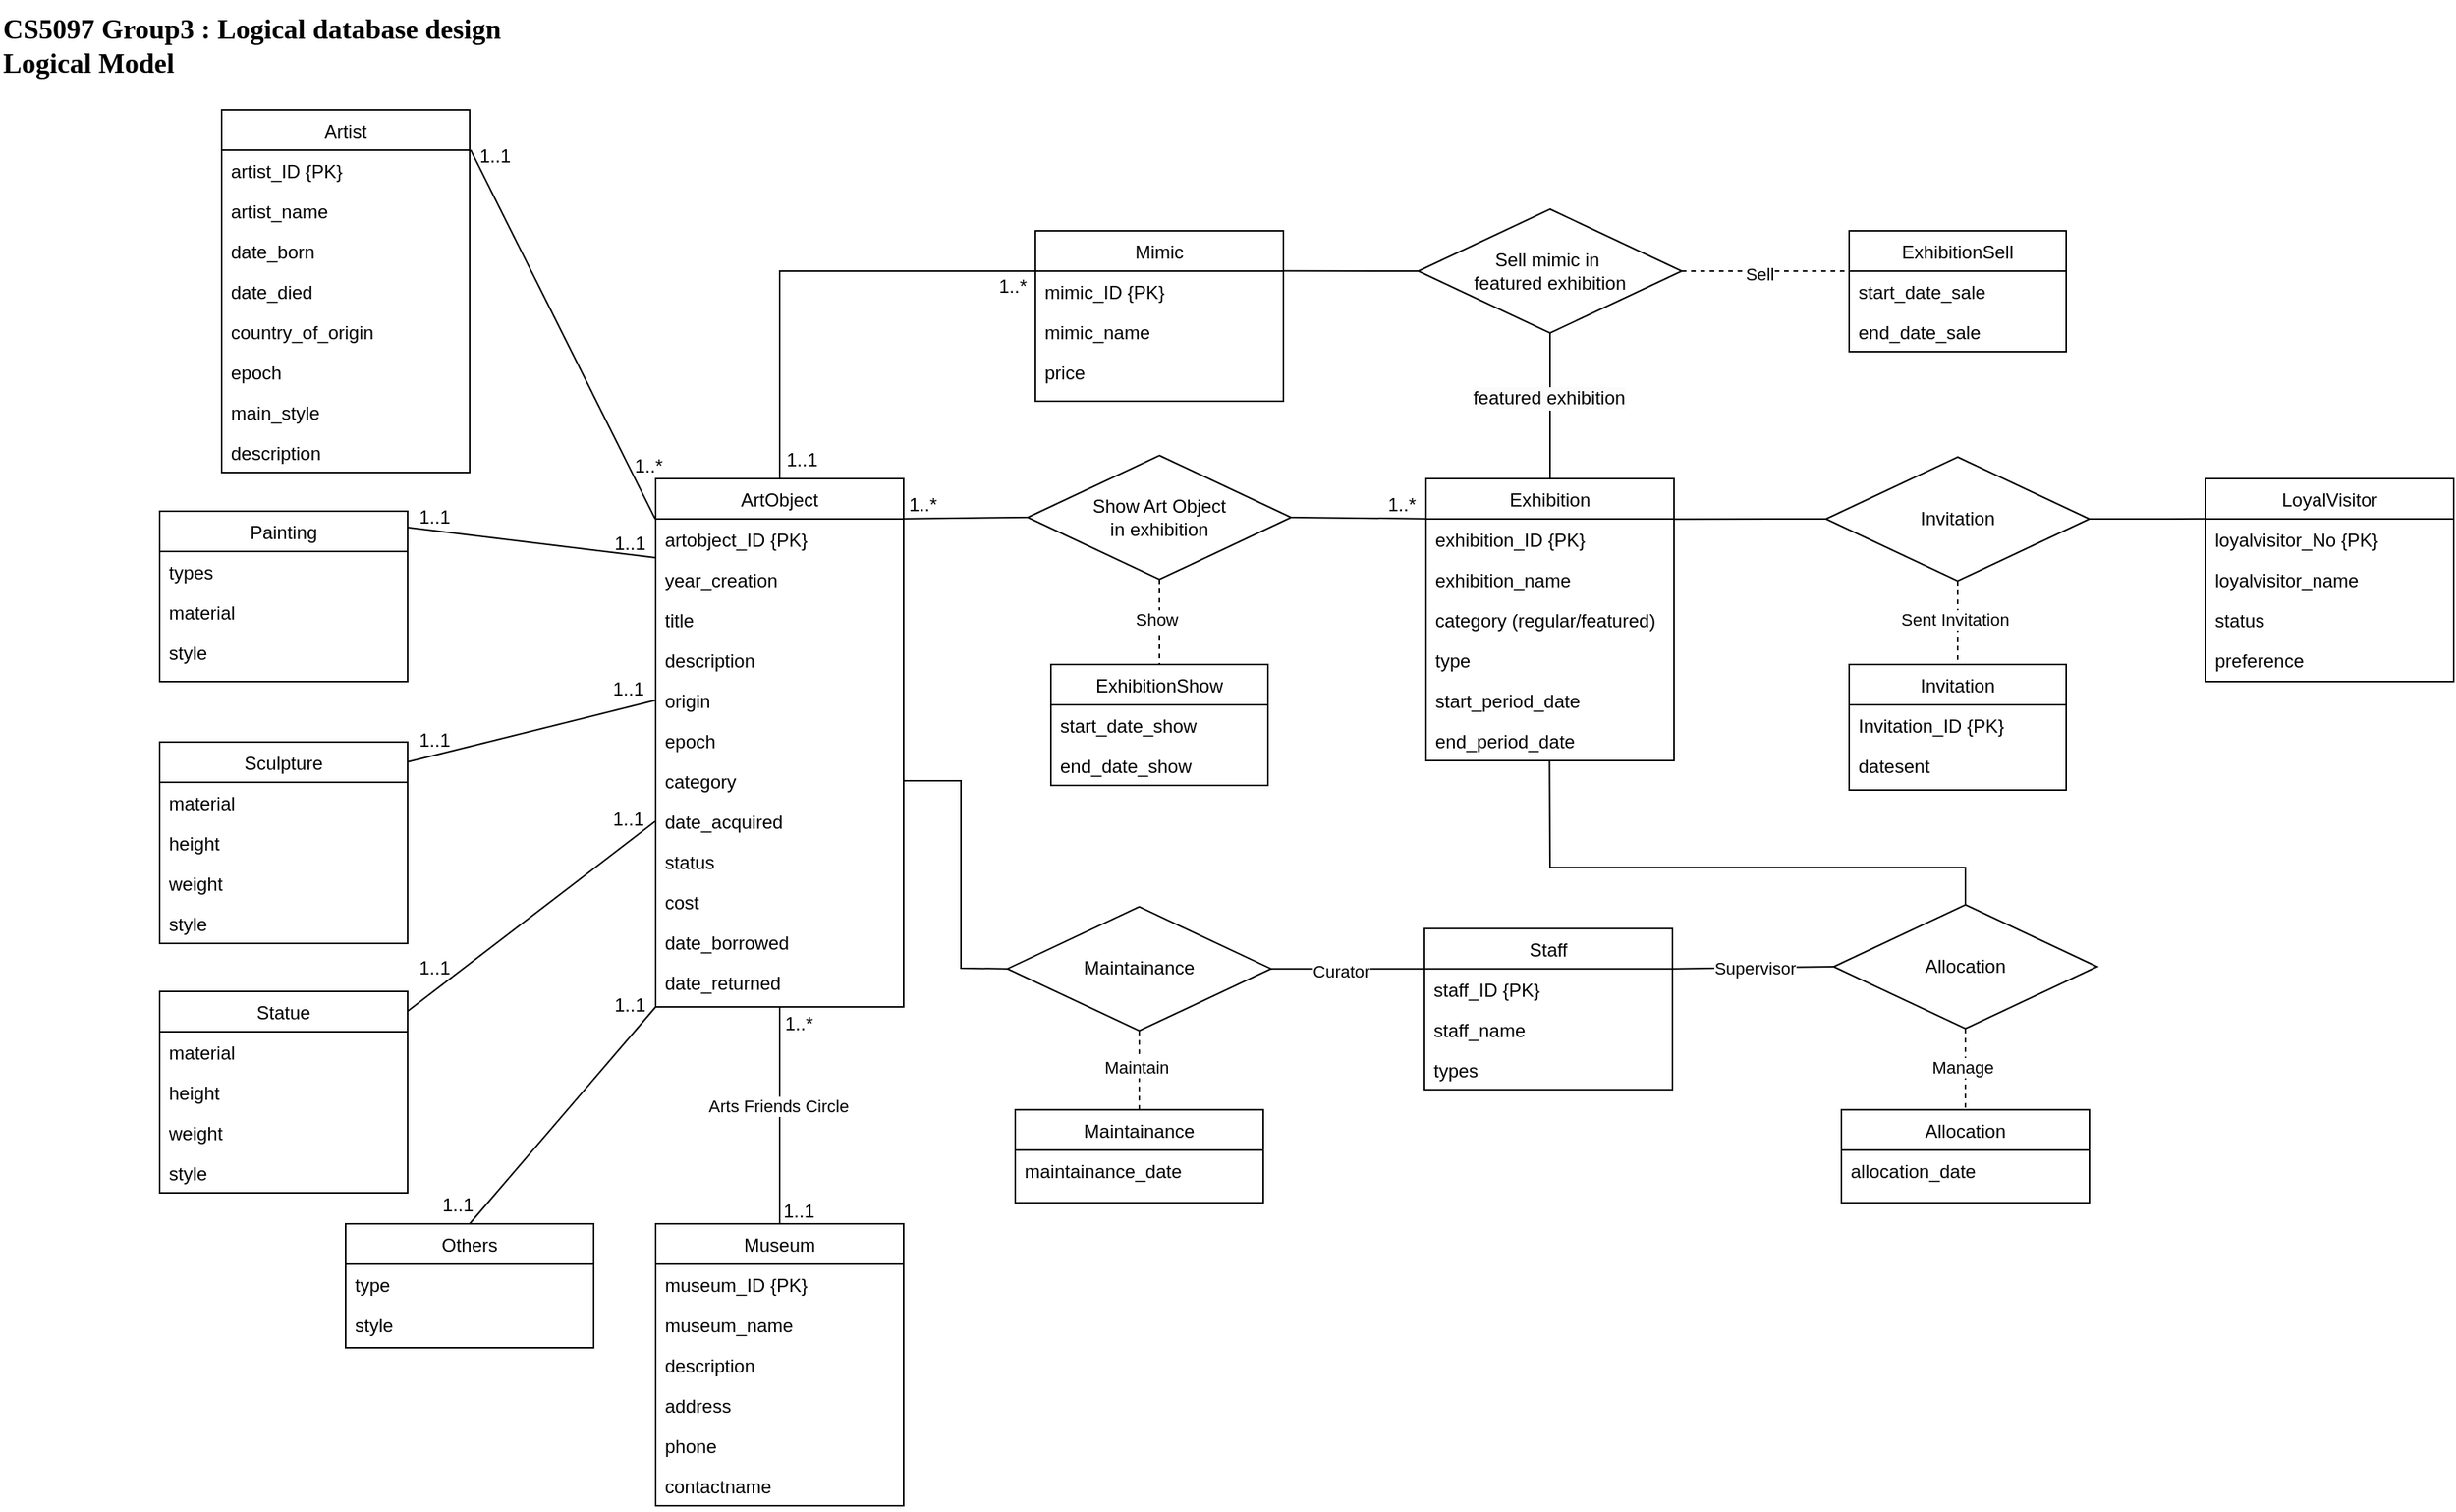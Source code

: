 <mxfile version="25.0.1">
  <diagram name="Page-1" id="IZ9ZeoTpkab2BtDsZXUm">
    <mxGraphModel dx="2150" dy="942" grid="1" gridSize="10" guides="1" tooltips="1" connect="1" arrows="1" fold="1" page="1" pageScale="1" pageWidth="850" pageHeight="1100" math="0" shadow="0">
      <root>
        <mxCell id="0" />
        <mxCell id="1" parent="0" />
        <mxCell id="pGw7Etr71XwitQisdbL5-1" value="Museum" style="swimlane;fontStyle=0;align=center;verticalAlign=top;childLayout=stackLayout;horizontal=1;startSize=26;horizontalStack=0;resizeParent=1;resizeLast=0;collapsible=1;marginBottom=0;rounded=0;shadow=0;strokeWidth=1;" vertex="1" parent="1">
          <mxGeometry x="463" y="830" width="160" height="182" as="geometry">
            <mxRectangle x="130" y="380" width="160" height="26" as="alternateBounds" />
          </mxGeometry>
        </mxCell>
        <mxCell id="pGw7Etr71XwitQisdbL5-2" value="museum_ID {PK}" style="text;align=left;verticalAlign=top;spacingLeft=4;spacingRight=4;overflow=hidden;rotatable=0;points=[[0,0.5],[1,0.5]];portConstraint=eastwest;" vertex="1" parent="pGw7Etr71XwitQisdbL5-1">
          <mxGeometry y="26" width="160" height="26" as="geometry" />
        </mxCell>
        <mxCell id="pGw7Etr71XwitQisdbL5-3" value="museum_name" style="text;align=left;verticalAlign=top;spacingLeft=4;spacingRight=4;overflow=hidden;rotatable=0;points=[[0,0.5],[1,0.5]];portConstraint=eastwest;" vertex="1" parent="pGw7Etr71XwitQisdbL5-1">
          <mxGeometry y="52" width="160" height="26" as="geometry" />
        </mxCell>
        <mxCell id="pGw7Etr71XwitQisdbL5-4" value="description" style="text;align=left;verticalAlign=top;spacingLeft=4;spacingRight=4;overflow=hidden;rotatable=0;points=[[0,0.5],[1,0.5]];portConstraint=eastwest;" vertex="1" parent="pGw7Etr71XwitQisdbL5-1">
          <mxGeometry y="78" width="160" height="26" as="geometry" />
        </mxCell>
        <mxCell id="pGw7Etr71XwitQisdbL5-5" value="address" style="text;align=left;verticalAlign=top;spacingLeft=4;spacingRight=4;overflow=hidden;rotatable=0;points=[[0,0.5],[1,0.5]];portConstraint=eastwest;" vertex="1" parent="pGw7Etr71XwitQisdbL5-1">
          <mxGeometry y="104" width="160" height="26" as="geometry" />
        </mxCell>
        <mxCell id="pGw7Etr71XwitQisdbL5-6" value="phone" style="text;align=left;verticalAlign=top;spacingLeft=4;spacingRight=4;overflow=hidden;rotatable=0;points=[[0,0.5],[1,0.5]];portConstraint=eastwest;" vertex="1" parent="pGw7Etr71XwitQisdbL5-1">
          <mxGeometry y="130" width="160" height="26" as="geometry" />
        </mxCell>
        <mxCell id="pGw7Etr71XwitQisdbL5-7" value="contactname" style="text;align=left;verticalAlign=top;spacingLeft=4;spacingRight=4;overflow=hidden;rotatable=0;points=[[0,0.5],[1,0.5]];portConstraint=eastwest;" vertex="1" parent="pGw7Etr71XwitQisdbL5-1">
          <mxGeometry y="156" width="160" height="26" as="geometry" />
        </mxCell>
        <mxCell id="pGw7Etr71XwitQisdbL5-8" value="ArtObject" style="swimlane;fontStyle=0;align=center;verticalAlign=top;childLayout=stackLayout;horizontal=1;startSize=26;horizontalStack=0;resizeParent=1;resizeLast=0;collapsible=1;marginBottom=0;rounded=0;shadow=0;strokeWidth=1;" vertex="1" parent="1">
          <mxGeometry x="463" y="349" width="160" height="341" as="geometry">
            <mxRectangle x="130" y="380" width="160" height="26" as="alternateBounds" />
          </mxGeometry>
        </mxCell>
        <mxCell id="pGw7Etr71XwitQisdbL5-9" value="artobject_ID {PK}" style="text;align=left;verticalAlign=top;spacingLeft=4;spacingRight=4;overflow=hidden;rotatable=0;points=[[0,0.5],[1,0.5]];portConstraint=eastwest;" vertex="1" parent="pGw7Etr71XwitQisdbL5-8">
          <mxGeometry y="26" width="160" height="26" as="geometry" />
        </mxCell>
        <mxCell id="pGw7Etr71XwitQisdbL5-10" value="year_creation" style="text;align=left;verticalAlign=top;spacingLeft=4;spacingRight=4;overflow=hidden;rotatable=0;points=[[0,0.5],[1,0.5]];portConstraint=eastwest;" vertex="1" parent="pGw7Etr71XwitQisdbL5-8">
          <mxGeometry y="52" width="160" height="26" as="geometry" />
        </mxCell>
        <mxCell id="pGw7Etr71XwitQisdbL5-11" value="title" style="text;align=left;verticalAlign=top;spacingLeft=4;spacingRight=4;overflow=hidden;rotatable=0;points=[[0,0.5],[1,0.5]];portConstraint=eastwest;" vertex="1" parent="pGw7Etr71XwitQisdbL5-8">
          <mxGeometry y="78" width="160" height="26" as="geometry" />
        </mxCell>
        <mxCell id="pGw7Etr71XwitQisdbL5-12" value="description" style="text;align=left;verticalAlign=top;spacingLeft=4;spacingRight=4;overflow=hidden;rotatable=0;points=[[0,0.5],[1,0.5]];portConstraint=eastwest;" vertex="1" parent="pGw7Etr71XwitQisdbL5-8">
          <mxGeometry y="104" width="160" height="26" as="geometry" />
        </mxCell>
        <mxCell id="pGw7Etr71XwitQisdbL5-13" value="origin" style="text;align=left;verticalAlign=top;spacingLeft=4;spacingRight=4;overflow=hidden;rotatable=0;points=[[0,0.5],[1,0.5]];portConstraint=eastwest;" vertex="1" parent="pGw7Etr71XwitQisdbL5-8">
          <mxGeometry y="130" width="160" height="26" as="geometry" />
        </mxCell>
        <mxCell id="pGw7Etr71XwitQisdbL5-14" value="epoch" style="text;align=left;verticalAlign=top;spacingLeft=4;spacingRight=4;overflow=hidden;rotatable=0;points=[[0,0.5],[1,0.5]];portConstraint=eastwest;" vertex="1" parent="pGw7Etr71XwitQisdbL5-8">
          <mxGeometry y="156" width="160" height="26" as="geometry" />
        </mxCell>
        <mxCell id="pGw7Etr71XwitQisdbL5-15" value="category" style="text;align=left;verticalAlign=top;spacingLeft=4;spacingRight=4;overflow=hidden;rotatable=0;points=[[0,0.5],[1,0.5]];portConstraint=eastwest;" vertex="1" parent="pGw7Etr71XwitQisdbL5-8">
          <mxGeometry y="182" width="160" height="26" as="geometry" />
        </mxCell>
        <mxCell id="pGw7Etr71XwitQisdbL5-16" value="date_acquired" style="text;align=left;verticalAlign=top;spacingLeft=4;spacingRight=4;overflow=hidden;rotatable=0;points=[[0,0.5],[1,0.5]];portConstraint=eastwest;" vertex="1" parent="pGw7Etr71XwitQisdbL5-8">
          <mxGeometry y="208" width="160" height="26" as="geometry" />
        </mxCell>
        <mxCell id="pGw7Etr71XwitQisdbL5-17" value="status" style="text;align=left;verticalAlign=top;spacingLeft=4;spacingRight=4;overflow=hidden;rotatable=0;points=[[0,0.5],[1,0.5]];portConstraint=eastwest;" vertex="1" parent="pGw7Etr71XwitQisdbL5-8">
          <mxGeometry y="234" width="160" height="26" as="geometry" />
        </mxCell>
        <mxCell id="pGw7Etr71XwitQisdbL5-18" value="cost" style="text;align=left;verticalAlign=top;spacingLeft=4;spacingRight=4;overflow=hidden;rotatable=0;points=[[0,0.5],[1,0.5]];portConstraint=eastwest;" vertex="1" parent="pGw7Etr71XwitQisdbL5-8">
          <mxGeometry y="260" width="160" height="26" as="geometry" />
        </mxCell>
        <mxCell id="pGw7Etr71XwitQisdbL5-19" value="date_borrowed" style="text;align=left;verticalAlign=top;spacingLeft=4;spacingRight=4;overflow=hidden;rotatable=0;points=[[0,0.5],[1,0.5]];portConstraint=eastwest;" vertex="1" parent="pGw7Etr71XwitQisdbL5-8">
          <mxGeometry y="286" width="160" height="26" as="geometry" />
        </mxCell>
        <mxCell id="pGw7Etr71XwitQisdbL5-20" value="date_returned" style="text;align=left;verticalAlign=top;spacingLeft=4;spacingRight=4;overflow=hidden;rotatable=0;points=[[0,0.5],[1,0.5]];portConstraint=eastwest;" vertex="1" parent="pGw7Etr71XwitQisdbL5-8">
          <mxGeometry y="312" width="160" height="26" as="geometry" />
        </mxCell>
        <mxCell id="pGw7Etr71XwitQisdbL5-21" value="Artist" style="swimlane;fontStyle=0;align=center;verticalAlign=top;childLayout=stackLayout;horizontal=1;startSize=26;horizontalStack=0;resizeParent=1;resizeLast=0;collapsible=1;marginBottom=0;rounded=0;shadow=0;strokeWidth=1;" vertex="1" parent="1">
          <mxGeometry x="183" y="111" width="160" height="234" as="geometry">
            <mxRectangle x="130" y="380" width="160" height="26" as="alternateBounds" />
          </mxGeometry>
        </mxCell>
        <mxCell id="pGw7Etr71XwitQisdbL5-22" value="artist_ID {PK}" style="text;align=left;verticalAlign=top;spacingLeft=4;spacingRight=4;overflow=hidden;rotatable=0;points=[[0,0.5],[1,0.5]];portConstraint=eastwest;" vertex="1" parent="pGw7Etr71XwitQisdbL5-21">
          <mxGeometry y="26" width="160" height="26" as="geometry" />
        </mxCell>
        <mxCell id="pGw7Etr71XwitQisdbL5-23" value="artist_name" style="text;align=left;verticalAlign=top;spacingLeft=4;spacingRight=4;overflow=hidden;rotatable=0;points=[[0,0.5],[1,0.5]];portConstraint=eastwest;" vertex="1" parent="pGw7Etr71XwitQisdbL5-21">
          <mxGeometry y="52" width="160" height="26" as="geometry" />
        </mxCell>
        <mxCell id="pGw7Etr71XwitQisdbL5-24" value="date_born" style="text;align=left;verticalAlign=top;spacingLeft=4;spacingRight=4;overflow=hidden;rotatable=0;points=[[0,0.5],[1,0.5]];portConstraint=eastwest;" vertex="1" parent="pGw7Etr71XwitQisdbL5-21">
          <mxGeometry y="78" width="160" height="26" as="geometry" />
        </mxCell>
        <mxCell id="pGw7Etr71XwitQisdbL5-25" value="date_died" style="text;align=left;verticalAlign=top;spacingLeft=4;spacingRight=4;overflow=hidden;rotatable=0;points=[[0,0.5],[1,0.5]];portConstraint=eastwest;" vertex="1" parent="pGw7Etr71XwitQisdbL5-21">
          <mxGeometry y="104" width="160" height="26" as="geometry" />
        </mxCell>
        <mxCell id="pGw7Etr71XwitQisdbL5-26" value="country_of_origin" style="text;align=left;verticalAlign=top;spacingLeft=4;spacingRight=4;overflow=hidden;rotatable=0;points=[[0,0.5],[1,0.5]];portConstraint=eastwest;" vertex="1" parent="pGw7Etr71XwitQisdbL5-21">
          <mxGeometry y="130" width="160" height="26" as="geometry" />
        </mxCell>
        <mxCell id="pGw7Etr71XwitQisdbL5-27" value="epoch" style="text;align=left;verticalAlign=top;spacingLeft=4;spacingRight=4;overflow=hidden;rotatable=0;points=[[0,0.5],[1,0.5]];portConstraint=eastwest;" vertex="1" parent="pGw7Etr71XwitQisdbL5-21">
          <mxGeometry y="156" width="160" height="26" as="geometry" />
        </mxCell>
        <mxCell id="pGw7Etr71XwitQisdbL5-28" value="main_style" style="text;align=left;verticalAlign=top;spacingLeft=4;spacingRight=4;overflow=hidden;rotatable=0;points=[[0,0.5],[1,0.5]];portConstraint=eastwest;" vertex="1" parent="pGw7Etr71XwitQisdbL5-21">
          <mxGeometry y="182" width="160" height="26" as="geometry" />
        </mxCell>
        <mxCell id="pGw7Etr71XwitQisdbL5-29" value="description" style="text;align=left;verticalAlign=top;spacingLeft=4;spacingRight=4;overflow=hidden;rotatable=0;points=[[0,0.5],[1,0.5]];portConstraint=eastwest;" vertex="1" parent="pGw7Etr71XwitQisdbL5-21">
          <mxGeometry y="208" width="160" height="26" as="geometry" />
        </mxCell>
        <mxCell id="pGw7Etr71XwitQisdbL5-30" value="Painting" style="swimlane;fontStyle=0;align=center;verticalAlign=top;childLayout=stackLayout;horizontal=1;startSize=26;horizontalStack=0;resizeParent=1;resizeLast=0;collapsible=1;marginBottom=0;rounded=0;shadow=0;strokeWidth=1;" vertex="1" parent="1">
          <mxGeometry x="143" y="370" width="160" height="110" as="geometry">
            <mxRectangle x="130" y="380" width="160" height="26" as="alternateBounds" />
          </mxGeometry>
        </mxCell>
        <mxCell id="pGw7Etr71XwitQisdbL5-31" value="types" style="text;align=left;verticalAlign=top;spacingLeft=4;spacingRight=4;overflow=hidden;rotatable=0;points=[[0,0.5],[1,0.5]];portConstraint=eastwest;" vertex="1" parent="pGw7Etr71XwitQisdbL5-30">
          <mxGeometry y="26" width="160" height="26" as="geometry" />
        </mxCell>
        <mxCell id="pGw7Etr71XwitQisdbL5-32" value="material" style="text;align=left;verticalAlign=top;spacingLeft=4;spacingRight=4;overflow=hidden;rotatable=0;points=[[0,0.5],[1,0.5]];portConstraint=eastwest;" vertex="1" parent="pGw7Etr71XwitQisdbL5-30">
          <mxGeometry y="52" width="160" height="26" as="geometry" />
        </mxCell>
        <mxCell id="pGw7Etr71XwitQisdbL5-33" value="style" style="text;align=left;verticalAlign=top;spacingLeft=4;spacingRight=4;overflow=hidden;rotatable=0;points=[[0,0.5],[1,0.5]];portConstraint=eastwest;" vertex="1" parent="pGw7Etr71XwitQisdbL5-30">
          <mxGeometry y="78" width="160" height="26" as="geometry" />
        </mxCell>
        <mxCell id="pGw7Etr71XwitQisdbL5-34" value="Sculpture" style="swimlane;fontStyle=0;align=center;verticalAlign=top;childLayout=stackLayout;horizontal=1;startSize=26;horizontalStack=0;resizeParent=1;resizeLast=0;collapsible=1;marginBottom=0;rounded=0;shadow=0;strokeWidth=1;" vertex="1" parent="1">
          <mxGeometry x="143" y="519" width="160" height="130" as="geometry">
            <mxRectangle x="130" y="380" width="160" height="26" as="alternateBounds" />
          </mxGeometry>
        </mxCell>
        <mxCell id="pGw7Etr71XwitQisdbL5-35" value="material" style="text;align=left;verticalAlign=top;spacingLeft=4;spacingRight=4;overflow=hidden;rotatable=0;points=[[0,0.5],[1,0.5]];portConstraint=eastwest;" vertex="1" parent="pGw7Etr71XwitQisdbL5-34">
          <mxGeometry y="26" width="160" height="26" as="geometry" />
        </mxCell>
        <mxCell id="pGw7Etr71XwitQisdbL5-36" value="height" style="text;align=left;verticalAlign=top;spacingLeft=4;spacingRight=4;overflow=hidden;rotatable=0;points=[[0,0.5],[1,0.5]];portConstraint=eastwest;" vertex="1" parent="pGw7Etr71XwitQisdbL5-34">
          <mxGeometry y="52" width="160" height="26" as="geometry" />
        </mxCell>
        <mxCell id="pGw7Etr71XwitQisdbL5-37" value="weight" style="text;align=left;verticalAlign=top;spacingLeft=4;spacingRight=4;overflow=hidden;rotatable=0;points=[[0,0.5],[1,0.5]];portConstraint=eastwest;" vertex="1" parent="pGw7Etr71XwitQisdbL5-34">
          <mxGeometry y="78" width="160" height="26" as="geometry" />
        </mxCell>
        <mxCell id="pGw7Etr71XwitQisdbL5-38" value="style" style="text;align=left;verticalAlign=top;spacingLeft=4;spacingRight=4;overflow=hidden;rotatable=0;points=[[0,0.5],[1,0.5]];portConstraint=eastwest;" vertex="1" parent="pGw7Etr71XwitQisdbL5-34">
          <mxGeometry y="104" width="160" height="26" as="geometry" />
        </mxCell>
        <mxCell id="pGw7Etr71XwitQisdbL5-39" value="Others" style="swimlane;fontStyle=0;align=center;verticalAlign=top;childLayout=stackLayout;horizontal=1;startSize=26;horizontalStack=0;resizeParent=1;resizeLast=0;collapsible=1;marginBottom=0;rounded=0;shadow=0;strokeWidth=1;" vertex="1" parent="1">
          <mxGeometry x="263" y="830" width="160" height="80" as="geometry">
            <mxRectangle x="130" y="380" width="160" height="26" as="alternateBounds" />
          </mxGeometry>
        </mxCell>
        <mxCell id="pGw7Etr71XwitQisdbL5-40" value="type" style="text;align=left;verticalAlign=top;spacingLeft=4;spacingRight=4;overflow=hidden;rotatable=0;points=[[0,0.5],[1,0.5]];portConstraint=eastwest;" vertex="1" parent="pGw7Etr71XwitQisdbL5-39">
          <mxGeometry y="26" width="160" height="26" as="geometry" />
        </mxCell>
        <mxCell id="pGw7Etr71XwitQisdbL5-41" value="style" style="text;align=left;verticalAlign=top;spacingLeft=4;spacingRight=4;overflow=hidden;rotatable=0;points=[[0,0.5],[1,0.5]];portConstraint=eastwest;" vertex="1" parent="pGw7Etr71XwitQisdbL5-39">
          <mxGeometry y="52" width="160" height="26" as="geometry" />
        </mxCell>
        <mxCell id="pGw7Etr71XwitQisdbL5-42" value="Statue" style="swimlane;fontStyle=0;align=center;verticalAlign=top;childLayout=stackLayout;horizontal=1;startSize=26;horizontalStack=0;resizeParent=1;resizeLast=0;collapsible=1;marginBottom=0;rounded=0;shadow=0;strokeWidth=1;" vertex="1" parent="1">
          <mxGeometry x="143" y="680" width="160" height="130" as="geometry">
            <mxRectangle x="130" y="380" width="160" height="26" as="alternateBounds" />
          </mxGeometry>
        </mxCell>
        <mxCell id="pGw7Etr71XwitQisdbL5-43" value="material" style="text;align=left;verticalAlign=top;spacingLeft=4;spacingRight=4;overflow=hidden;rotatable=0;points=[[0,0.5],[1,0.5]];portConstraint=eastwest;" vertex="1" parent="pGw7Etr71XwitQisdbL5-42">
          <mxGeometry y="26" width="160" height="26" as="geometry" />
        </mxCell>
        <mxCell id="pGw7Etr71XwitQisdbL5-44" value="height" style="text;align=left;verticalAlign=top;spacingLeft=4;spacingRight=4;overflow=hidden;rotatable=0;points=[[0,0.5],[1,0.5]];portConstraint=eastwest;" vertex="1" parent="pGw7Etr71XwitQisdbL5-42">
          <mxGeometry y="52" width="160" height="26" as="geometry" />
        </mxCell>
        <mxCell id="pGw7Etr71XwitQisdbL5-45" value="weight" style="text;align=left;verticalAlign=top;spacingLeft=4;spacingRight=4;overflow=hidden;rotatable=0;points=[[0,0.5],[1,0.5]];portConstraint=eastwest;" vertex="1" parent="pGw7Etr71XwitQisdbL5-42">
          <mxGeometry y="78" width="160" height="26" as="geometry" />
        </mxCell>
        <mxCell id="pGw7Etr71XwitQisdbL5-46" value="style" style="text;align=left;verticalAlign=top;spacingLeft=4;spacingRight=4;overflow=hidden;rotatable=0;points=[[0,0.5],[1,0.5]];portConstraint=eastwest;" vertex="1" parent="pGw7Etr71XwitQisdbL5-42">
          <mxGeometry y="104" width="160" height="26" as="geometry" />
        </mxCell>
        <mxCell id="pGw7Etr71XwitQisdbL5-47" value="Exhibition" style="swimlane;fontStyle=0;align=center;verticalAlign=top;childLayout=stackLayout;horizontal=1;startSize=26;horizontalStack=0;resizeParent=1;resizeLast=0;collapsible=1;marginBottom=0;rounded=0;shadow=0;strokeWidth=1;" vertex="1" parent="1">
          <mxGeometry x="960" y="349" width="160" height="182" as="geometry">
            <mxRectangle x="130" y="380" width="160" height="26" as="alternateBounds" />
          </mxGeometry>
        </mxCell>
        <mxCell id="pGw7Etr71XwitQisdbL5-48" value="exhibition_ID {PK}" style="text;align=left;verticalAlign=top;spacingLeft=4;spacingRight=4;overflow=hidden;rotatable=0;points=[[0,0.5],[1,0.5]];portConstraint=eastwest;" vertex="1" parent="pGw7Etr71XwitQisdbL5-47">
          <mxGeometry y="26" width="160" height="26" as="geometry" />
        </mxCell>
        <mxCell id="pGw7Etr71XwitQisdbL5-49" value="exhibition_name" style="text;align=left;verticalAlign=top;spacingLeft=4;spacingRight=4;overflow=hidden;rotatable=0;points=[[0,0.5],[1,0.5]];portConstraint=eastwest;" vertex="1" parent="pGw7Etr71XwitQisdbL5-47">
          <mxGeometry y="52" width="160" height="26" as="geometry" />
        </mxCell>
        <mxCell id="pGw7Etr71XwitQisdbL5-50" value="category (regular/featured)" style="text;align=left;verticalAlign=top;spacingLeft=4;spacingRight=4;overflow=hidden;rotatable=0;points=[[0,0.5],[1,0.5]];portConstraint=eastwest;" vertex="1" parent="pGw7Etr71XwitQisdbL5-47">
          <mxGeometry y="78" width="160" height="26" as="geometry" />
        </mxCell>
        <mxCell id="pGw7Etr71XwitQisdbL5-51" value="type" style="text;align=left;verticalAlign=top;spacingLeft=4;spacingRight=4;overflow=hidden;rotatable=0;points=[[0,0.5],[1,0.5]];portConstraint=eastwest;" vertex="1" parent="pGw7Etr71XwitQisdbL5-47">
          <mxGeometry y="104" width="160" height="26" as="geometry" />
        </mxCell>
        <mxCell id="pGw7Etr71XwitQisdbL5-52" value="start_period_date" style="text;align=left;verticalAlign=top;spacingLeft=4;spacingRight=4;overflow=hidden;rotatable=0;points=[[0,0.5],[1,0.5]];portConstraint=eastwest;" vertex="1" parent="pGw7Etr71XwitQisdbL5-47">
          <mxGeometry y="130" width="160" height="26" as="geometry" />
        </mxCell>
        <mxCell id="pGw7Etr71XwitQisdbL5-53" value="end_period_date" style="text;align=left;verticalAlign=top;spacingLeft=4;spacingRight=4;overflow=hidden;rotatable=0;points=[[0,0.5],[1,0.5]];portConstraint=eastwest;" vertex="1" parent="pGw7Etr71XwitQisdbL5-47">
          <mxGeometry y="156" width="160" height="26" as="geometry" />
        </mxCell>
        <mxCell id="pGw7Etr71XwitQisdbL5-54" value="Mimic" style="swimlane;fontStyle=0;align=center;verticalAlign=top;childLayout=stackLayout;horizontal=1;startSize=26;horizontalStack=0;resizeParent=1;resizeLast=0;collapsible=1;marginBottom=0;rounded=0;shadow=0;strokeWidth=1;" vertex="1" parent="1">
          <mxGeometry x="708" y="189" width="160" height="110" as="geometry">
            <mxRectangle x="130" y="380" width="160" height="26" as="alternateBounds" />
          </mxGeometry>
        </mxCell>
        <mxCell id="pGw7Etr71XwitQisdbL5-55" value="mimic_ID {PK}" style="text;align=left;verticalAlign=top;spacingLeft=4;spacingRight=4;overflow=hidden;rotatable=0;points=[[0,0.5],[1,0.5]];portConstraint=eastwest;" vertex="1" parent="pGw7Etr71XwitQisdbL5-54">
          <mxGeometry y="26" width="160" height="26" as="geometry" />
        </mxCell>
        <mxCell id="pGw7Etr71XwitQisdbL5-56" value="mimic_name" style="text;align=left;verticalAlign=top;spacingLeft=4;spacingRight=4;overflow=hidden;rotatable=0;points=[[0,0.5],[1,0.5]];portConstraint=eastwest;" vertex="1" parent="pGw7Etr71XwitQisdbL5-54">
          <mxGeometry y="52" width="160" height="26" as="geometry" />
        </mxCell>
        <mxCell id="pGw7Etr71XwitQisdbL5-57" value="price" style="text;align=left;verticalAlign=top;spacingLeft=4;spacingRight=4;overflow=hidden;rotatable=0;points=[[0,0.5],[1,0.5]];portConstraint=eastwest;" vertex="1" parent="pGw7Etr71XwitQisdbL5-54">
          <mxGeometry y="78" width="160" height="26" as="geometry" />
        </mxCell>
        <mxCell id="pGw7Etr71XwitQisdbL5-58" value="LoyalVisitor" style="swimlane;fontStyle=0;align=center;verticalAlign=top;childLayout=stackLayout;horizontal=1;startSize=26;horizontalStack=0;resizeParent=1;resizeLast=0;collapsible=1;marginBottom=0;rounded=0;shadow=0;strokeWidth=1;" vertex="1" parent="1">
          <mxGeometry x="1463" y="349" width="160" height="131" as="geometry">
            <mxRectangle x="130" y="380" width="160" height="26" as="alternateBounds" />
          </mxGeometry>
        </mxCell>
        <mxCell id="pGw7Etr71XwitQisdbL5-59" value="loyalvisitor_No {PK}" style="text;align=left;verticalAlign=top;spacingLeft=4;spacingRight=4;overflow=hidden;rotatable=0;points=[[0,0.5],[1,0.5]];portConstraint=eastwest;" vertex="1" parent="pGw7Etr71XwitQisdbL5-58">
          <mxGeometry y="26" width="160" height="26" as="geometry" />
        </mxCell>
        <mxCell id="pGw7Etr71XwitQisdbL5-60" value="loyalvisitor_name" style="text;align=left;verticalAlign=top;spacingLeft=4;spacingRight=4;overflow=hidden;rotatable=0;points=[[0,0.5],[1,0.5]];portConstraint=eastwest;" vertex="1" parent="pGw7Etr71XwitQisdbL5-58">
          <mxGeometry y="52" width="160" height="26" as="geometry" />
        </mxCell>
        <mxCell id="pGw7Etr71XwitQisdbL5-61" value="status" style="text;align=left;verticalAlign=top;spacingLeft=4;spacingRight=4;overflow=hidden;rotatable=0;points=[[0,0.5],[1,0.5]];portConstraint=eastwest;" vertex="1" parent="pGw7Etr71XwitQisdbL5-58">
          <mxGeometry y="78" width="160" height="26" as="geometry" />
        </mxCell>
        <mxCell id="pGw7Etr71XwitQisdbL5-62" value="preference" style="text;align=left;verticalAlign=top;spacingLeft=4;spacingRight=4;overflow=hidden;rotatable=0;points=[[0,0.5],[1,0.5]];portConstraint=eastwest;" vertex="1" parent="pGw7Etr71XwitQisdbL5-58">
          <mxGeometry y="104" width="160" height="26" as="geometry" />
        </mxCell>
        <mxCell id="pGw7Etr71XwitQisdbL5-63" value="Staff" style="swimlane;fontStyle=0;align=center;verticalAlign=top;childLayout=stackLayout;horizontal=1;startSize=26;horizontalStack=0;resizeParent=1;resizeLast=0;collapsible=1;marginBottom=0;rounded=0;shadow=0;strokeWidth=1;" vertex="1" parent="1">
          <mxGeometry x="959" y="639.36" width="160" height="104" as="geometry">
            <mxRectangle x="130" y="380" width="160" height="26" as="alternateBounds" />
          </mxGeometry>
        </mxCell>
        <mxCell id="pGw7Etr71XwitQisdbL5-64" value="staff_ID {PK}" style="text;align=left;verticalAlign=top;spacingLeft=4;spacingRight=4;overflow=hidden;rotatable=0;points=[[0,0.5],[1,0.5]];portConstraint=eastwest;" vertex="1" parent="pGw7Etr71XwitQisdbL5-63">
          <mxGeometry y="26" width="160" height="26" as="geometry" />
        </mxCell>
        <mxCell id="pGw7Etr71XwitQisdbL5-65" value="staff_name" style="text;align=left;verticalAlign=top;spacingLeft=4;spacingRight=4;overflow=hidden;rotatable=0;points=[[0,0.5],[1,0.5]];portConstraint=eastwest;" vertex="1" parent="pGw7Etr71XwitQisdbL5-63">
          <mxGeometry y="52" width="160" height="26" as="geometry" />
        </mxCell>
        <mxCell id="pGw7Etr71XwitQisdbL5-66" value="types" style="text;align=left;verticalAlign=top;spacingLeft=4;spacingRight=4;overflow=hidden;rotatable=0;points=[[0,0.5],[1,0.5]];portConstraint=eastwest;" vertex="1" parent="pGw7Etr71XwitQisdbL5-63">
          <mxGeometry y="78" width="160" height="26" as="geometry" />
        </mxCell>
        <mxCell id="pGw7Etr71XwitQisdbL5-67" value="Maintainance" style="swimlane;fontStyle=0;align=center;verticalAlign=top;childLayout=stackLayout;horizontal=1;startSize=26;horizontalStack=0;resizeParent=1;resizeLast=0;collapsible=1;marginBottom=0;rounded=0;shadow=0;strokeWidth=1;" vertex="1" parent="1">
          <mxGeometry x="695" y="756.36" width="160" height="60" as="geometry">
            <mxRectangle x="130" y="380" width="160" height="26" as="alternateBounds" />
          </mxGeometry>
        </mxCell>
        <mxCell id="pGw7Etr71XwitQisdbL5-68" value="maintainance_date" style="text;align=left;verticalAlign=top;spacingLeft=4;spacingRight=4;overflow=hidden;rotatable=0;points=[[0,0.5],[1,0.5]];portConstraint=eastwest;" vertex="1" parent="pGw7Etr71XwitQisdbL5-67">
          <mxGeometry y="26" width="160" height="26" as="geometry" />
        </mxCell>
        <mxCell id="pGw7Etr71XwitQisdbL5-69" value="Allocation" style="swimlane;fontStyle=0;align=center;verticalAlign=top;childLayout=stackLayout;horizontal=1;startSize=26;horizontalStack=0;resizeParent=1;resizeLast=0;collapsible=1;marginBottom=0;rounded=0;shadow=0;strokeWidth=1;" vertex="1" parent="1">
          <mxGeometry x="1228" y="756.36" width="160" height="60" as="geometry">
            <mxRectangle x="130" y="380" width="160" height="26" as="alternateBounds" />
          </mxGeometry>
        </mxCell>
        <mxCell id="pGw7Etr71XwitQisdbL5-70" value="allocation_date" style="text;align=left;verticalAlign=top;spacingLeft=4;spacingRight=4;overflow=hidden;rotatable=0;points=[[0,0.5],[1,0.5]];portConstraint=eastwest;" vertex="1" parent="pGw7Etr71XwitQisdbL5-69">
          <mxGeometry y="26" width="160" height="34" as="geometry" />
        </mxCell>
        <mxCell id="pGw7Etr71XwitQisdbL5-71" value="ExhibitionSell" style="swimlane;fontStyle=0;align=center;verticalAlign=top;childLayout=stackLayout;horizontal=1;startSize=26;horizontalStack=0;resizeParent=1;resizeLast=0;collapsible=1;marginBottom=0;rounded=0;shadow=0;strokeWidth=1;" vertex="1" parent="1">
          <mxGeometry x="1233" y="189" width="140" height="78" as="geometry">
            <mxRectangle x="130" y="380" width="160" height="26" as="alternateBounds" />
          </mxGeometry>
        </mxCell>
        <mxCell id="pGw7Etr71XwitQisdbL5-72" value="start_date_sale" style="text;align=left;verticalAlign=top;spacingLeft=4;spacingRight=4;overflow=hidden;rotatable=0;points=[[0,0.5],[1,0.5]];portConstraint=eastwest;" vertex="1" parent="pGw7Etr71XwitQisdbL5-71">
          <mxGeometry y="26" width="140" height="26" as="geometry" />
        </mxCell>
        <mxCell id="pGw7Etr71XwitQisdbL5-73" value="end_date_sale" style="text;align=left;verticalAlign=top;spacingLeft=4;spacingRight=4;overflow=hidden;rotatable=0;points=[[0,0.5],[1,0.5]];portConstraint=eastwest;" vertex="1" parent="pGw7Etr71XwitQisdbL5-71">
          <mxGeometry y="52" width="140" height="26" as="geometry" />
        </mxCell>
        <mxCell id="pGw7Etr71XwitQisdbL5-74" value="&lt;font face=&quot;Tahoma&quot; style=&quot;font-size: 18px;&quot;&gt;&lt;font style=&quot;&quot;&gt;CS5097 Group3 : Logical database design&lt;/font&gt;&lt;/font&gt;&lt;div&gt;&lt;font face=&quot;Tahoma&quot; style=&quot;font-size: 18px;&quot;&gt;&lt;span style=&quot;background-color: initial;&quot;&gt;Logical Model&lt;/span&gt;&lt;/font&gt;&lt;/div&gt;" style="text;html=1;align=left;verticalAlign=middle;whiteSpace=wrap;rounded=0;fontStyle=1" vertex="1" parent="1">
          <mxGeometry x="40" y="40" width="478" height="60" as="geometry" />
        </mxCell>
        <mxCell id="pGw7Etr71XwitQisdbL5-75" value="" style="endArrow=none;html=1;rounded=0;exitX=1.004;exitY=-0.007;exitDx=0;exitDy=0;exitPerimeter=0;entryX=-0.002;entryY=-0.003;entryDx=0;entryDy=0;entryPerimeter=0;" edge="1" parent="1" source="pGw7Etr71XwitQisdbL5-22" target="pGw7Etr71XwitQisdbL5-9">
          <mxGeometry width="50" height="50" relative="1" as="geometry">
            <mxPoint x="823" y="429" as="sourcePoint" />
            <mxPoint x="451" y="367" as="targetPoint" />
          </mxGeometry>
        </mxCell>
        <mxCell id="pGw7Etr71XwitQisdbL5-76" value="1..1" style="text;html=1;align=center;verticalAlign=middle;whiteSpace=wrap;rounded=0;" vertex="1" parent="1">
          <mxGeometry x="337" y="126" width="45" height="30" as="geometry" />
        </mxCell>
        <mxCell id="pGw7Etr71XwitQisdbL5-77" value="1..*" style="text;html=1;align=center;verticalAlign=middle;whiteSpace=wrap;rounded=0;" vertex="1" parent="1">
          <mxGeometry x="436" y="326" width="45" height="30" as="geometry" />
        </mxCell>
        <mxCell id="pGw7Etr71XwitQisdbL5-78" value="" style="endArrow=none;html=1;rounded=0;exitX=0;exitY=0.962;exitDx=0;exitDy=0;entryX=1.002;entryY=0.095;entryDx=0;entryDy=0;entryPerimeter=0;exitPerimeter=0;" edge="1" parent="1" source="pGw7Etr71XwitQisdbL5-9" target="pGw7Etr71XwitQisdbL5-30">
          <mxGeometry width="50" height="50" relative="1" as="geometry">
            <mxPoint x="453" y="307" as="sourcePoint" />
            <mxPoint x="313" y="400" as="targetPoint" />
          </mxGeometry>
        </mxCell>
        <mxCell id="pGw7Etr71XwitQisdbL5-79" value="" style="endArrow=none;html=1;rounded=0;entryX=0.5;entryY=0;entryDx=0;entryDy=0;exitX=0.5;exitY=1;exitDx=0;exitDy=0;" edge="1" parent="1" source="pGw7Etr71XwitQisdbL5-8" target="pGw7Etr71XwitQisdbL5-1">
          <mxGeometry width="50" height="50" relative="1" as="geometry">
            <mxPoint x="571" y="700" as="sourcePoint" />
            <mxPoint x="533" y="850" as="targetPoint" />
          </mxGeometry>
        </mxCell>
        <mxCell id="pGw7Etr71XwitQisdbL5-80" value="Arts Friends Circle" style="edgeLabel;html=1;align=center;verticalAlign=middle;resizable=0;points=[];" vertex="1" connectable="0" parent="pGw7Etr71XwitQisdbL5-79">
          <mxGeometry x="-0.092" y="-1" relative="1" as="geometry">
            <mxPoint as="offset" />
          </mxGeometry>
        </mxCell>
        <mxCell id="pGw7Etr71XwitQisdbL5-81" value="1..*" style="text;html=1;align=center;verticalAlign=middle;whiteSpace=wrap;rounded=0;" vertex="1" parent="1">
          <mxGeometry x="533" y="686" width="45" height="30" as="geometry" />
        </mxCell>
        <mxCell id="pGw7Etr71XwitQisdbL5-82" value="" style="endArrow=none;html=1;rounded=0;entryX=0.999;entryY=0.099;entryDx=0;entryDy=0;entryPerimeter=0;exitX=0;exitY=0.5;exitDx=0;exitDy=0;" edge="1" parent="1" source="pGw7Etr71XwitQisdbL5-13" target="pGw7Etr71XwitQisdbL5-34">
          <mxGeometry width="50" height="50" relative="1" as="geometry">
            <mxPoint x="463" y="530" as="sourcePoint" />
            <mxPoint x="313" y="399" as="targetPoint" />
          </mxGeometry>
        </mxCell>
        <mxCell id="pGw7Etr71XwitQisdbL5-83" value="" style="endArrow=none;html=1;rounded=0;entryX=0.999;entryY=0.099;entryDx=0;entryDy=0;exitX=0;exitY=0.5;exitDx=0;exitDy=0;entryPerimeter=0;" edge="1" parent="1" source="pGw7Etr71XwitQisdbL5-16" target="pGw7Etr71XwitQisdbL5-42">
          <mxGeometry width="50" height="50" relative="1" as="geometry">
            <mxPoint x="463" y="640" as="sourcePoint" />
            <mxPoint x="313" y="559" as="targetPoint" />
          </mxGeometry>
        </mxCell>
        <mxCell id="pGw7Etr71XwitQisdbL5-84" value="" style="endArrow=none;html=1;rounded=0;entryX=0.5;entryY=0;entryDx=0;entryDy=0;exitX=0;exitY=1;exitDx=0;exitDy=0;" edge="1" parent="1" source="pGw7Etr71XwitQisdbL5-8" target="pGw7Etr71XwitQisdbL5-39">
          <mxGeometry width="50" height="50" relative="1" as="geometry">
            <mxPoint x="473" y="359" as="sourcePoint" />
            <mxPoint x="313" y="719" as="targetPoint" />
          </mxGeometry>
        </mxCell>
        <mxCell id="pGw7Etr71XwitQisdbL5-85" value="1..1" style="text;html=1;align=center;verticalAlign=middle;whiteSpace=wrap;rounded=0;" vertex="1" parent="1">
          <mxGeometry x="298" y="503" width="45" height="30" as="geometry" />
        </mxCell>
        <mxCell id="pGw7Etr71XwitQisdbL5-86" value="1..1" style="text;html=1;align=center;verticalAlign=middle;whiteSpace=wrap;rounded=0;" vertex="1" parent="1">
          <mxGeometry x="298" y="650" width="45" height="30" as="geometry" />
        </mxCell>
        <mxCell id="pGw7Etr71XwitQisdbL5-87" value="1..1" style="text;html=1;align=center;verticalAlign=middle;whiteSpace=wrap;rounded=0;" vertex="1" parent="1">
          <mxGeometry x="533" y="807" width="45" height="30" as="geometry" />
        </mxCell>
        <mxCell id="pGw7Etr71XwitQisdbL5-88" value="1..1" style="text;html=1;align=center;verticalAlign=middle;whiteSpace=wrap;rounded=0;" vertex="1" parent="1">
          <mxGeometry x="312.5" y="803" width="45" height="30" as="geometry" />
        </mxCell>
        <mxCell id="pGw7Etr71XwitQisdbL5-89" value="1..1" style="text;html=1;align=center;verticalAlign=middle;whiteSpace=wrap;rounded=0;" vertex="1" parent="1">
          <mxGeometry x="298" y="359" width="45" height="30" as="geometry" />
        </mxCell>
        <mxCell id="pGw7Etr71XwitQisdbL5-90" value="1..1" style="text;html=1;align=center;verticalAlign=middle;whiteSpace=wrap;rounded=0;" vertex="1" parent="1">
          <mxGeometry x="423" y="554" width="45" height="30" as="geometry" />
        </mxCell>
        <mxCell id="pGw7Etr71XwitQisdbL5-91" value="1..1" style="text;html=1;align=center;verticalAlign=middle;whiteSpace=wrap;rounded=0;" vertex="1" parent="1">
          <mxGeometry x="423" y="470" width="45" height="30" as="geometry" />
        </mxCell>
        <mxCell id="pGw7Etr71XwitQisdbL5-92" value="1..1" style="text;html=1;align=center;verticalAlign=middle;whiteSpace=wrap;rounded=0;" vertex="1" parent="1">
          <mxGeometry x="424" y="674" width="45" height="30" as="geometry" />
        </mxCell>
        <mxCell id="pGw7Etr71XwitQisdbL5-93" value="&lt;span style=&quot;text-wrap-mode: nowrap;&quot;&gt;Sell mimic in&amp;nbsp;&lt;br&gt;&lt;/span&gt;featured&amp;nbsp;&lt;span style=&quot;text-wrap-mode: nowrap;&quot;&gt;exhibition&lt;/span&gt;" style="rhombus;whiteSpace=wrap;html=1;" vertex="1" parent="1">
          <mxGeometry x="955" y="175" width="170" height="80" as="geometry" />
        </mxCell>
        <mxCell id="pGw7Etr71XwitQisdbL5-94" value="" style="endArrow=none;html=1;rounded=0;entryX=0.5;entryY=0;entryDx=0;entryDy=0;exitX=0;exitY=0.001;exitDx=0;exitDy=0;exitPerimeter=0;" edge="1" parent="1" source="pGw7Etr71XwitQisdbL5-55" target="pGw7Etr71XwitQisdbL5-8">
          <mxGeometry width="50" height="50" relative="1" as="geometry">
            <mxPoint x="683" y="230" as="sourcePoint" />
            <mxPoint x="808" y="523" as="targetPoint" />
            <Array as="points">
              <mxPoint x="543" y="215" />
            </Array>
          </mxGeometry>
        </mxCell>
        <mxCell id="pGw7Etr71XwitQisdbL5-95" value="" style="endArrow=none;html=1;rounded=0;exitX=1;exitY=0.5;exitDx=0;exitDy=0;dashed=1;entryX=-0.001;entryY=0;entryDx=0;entryDy=0;entryPerimeter=0;" edge="1" parent="1" source="pGw7Etr71XwitQisdbL5-93" target="pGw7Etr71XwitQisdbL5-72">
          <mxGeometry width="50" height="50" relative="1" as="geometry">
            <mxPoint x="943" y="241" as="sourcePoint" />
            <mxPoint x="1193" y="220" as="targetPoint" />
          </mxGeometry>
        </mxCell>
        <mxCell id="pGw7Etr71XwitQisdbL5-96" value="Sell" style="edgeLabel;html=1;align=center;verticalAlign=middle;resizable=0;points=[];" vertex="1" connectable="0" parent="pGw7Etr71XwitQisdbL5-95">
          <mxGeometry x="-0.073" y="-2" relative="1" as="geometry">
            <mxPoint as="offset" />
          </mxGeometry>
        </mxCell>
        <mxCell id="pGw7Etr71XwitQisdbL5-97" value="" style="endArrow=none;html=1;rounded=0;entryX=1.001;entryY=-0.004;entryDx=0;entryDy=0;entryPerimeter=0;exitX=0;exitY=0.5;exitDx=0;exitDy=0;" edge="1" parent="1" source="pGw7Etr71XwitQisdbL5-93" target="pGw7Etr71XwitQisdbL5-55">
          <mxGeometry width="50" height="50" relative="1" as="geometry">
            <mxPoint x="923" y="180" as="sourcePoint" />
            <mxPoint x="883" y="210" as="targetPoint" />
          </mxGeometry>
        </mxCell>
        <mxCell id="pGw7Etr71XwitQisdbL5-98" value="" style="endArrow=none;html=1;rounded=0;entryX=0.5;entryY=0;entryDx=0;entryDy=0;exitX=0.5;exitY=1;exitDx=0;exitDy=0;" edge="1" parent="1" source="pGw7Etr71XwitQisdbL5-93" target="pGw7Etr71XwitQisdbL5-47">
          <mxGeometry width="50" height="50" relative="1" as="geometry">
            <mxPoint x="968" y="161" as="sourcePoint" />
            <mxPoint x="888" y="161" as="targetPoint" />
          </mxGeometry>
        </mxCell>
        <mxCell id="pGw7Etr71XwitQisdbL5-99" value="&lt;span style=&quot;font-size: 12px; text-wrap-mode: wrap; background-color: rgb(251, 251, 251);&quot;&gt;featured&amp;nbsp;&lt;/span&gt;&lt;span style=&quot;font-size: 12px; background-color: rgb(251, 251, 251);&quot;&gt;exhibition&lt;/span&gt;" style="edgeLabel;html=1;align=center;verticalAlign=middle;resizable=0;points=[];" vertex="1" connectable="0" parent="pGw7Etr71XwitQisdbL5-98">
          <mxGeometry x="-0.111" y="-1" relative="1" as="geometry">
            <mxPoint as="offset" />
          </mxGeometry>
        </mxCell>
        <mxCell id="pGw7Etr71XwitQisdbL5-100" value="&lt;span style=&quot;text-wrap-mode: nowrap;&quot;&gt;Show Art Object&lt;/span&gt;&lt;div&gt;&lt;span style=&quot;text-wrap-mode: nowrap;&quot;&gt;in exhibition&lt;/span&gt;&lt;/div&gt;" style="rhombus;whiteSpace=wrap;html=1;" vertex="1" parent="1">
          <mxGeometry x="703" y="334" width="170" height="80" as="geometry" />
        </mxCell>
        <mxCell id="pGw7Etr71XwitQisdbL5-101" value="" style="endArrow=none;html=1;rounded=0;exitX=0;exitY=0.5;exitDx=0;exitDy=0;entryX=1.001;entryY=-0.005;entryDx=0;entryDy=0;entryPerimeter=0;" edge="1" parent="1" source="pGw7Etr71XwitQisdbL5-100" target="pGw7Etr71XwitQisdbL5-9">
          <mxGeometry width="50" height="50" relative="1" as="geometry">
            <mxPoint x="1033" y="279" as="sourcePoint" />
            <mxPoint x="653" y="549" as="targetPoint" />
          </mxGeometry>
        </mxCell>
        <mxCell id="pGw7Etr71XwitQisdbL5-102" value="" style="endArrow=none;html=1;rounded=0;exitX=1;exitY=0.5;exitDx=0;exitDy=0;entryX=0;entryY=-0.005;entryDx=0;entryDy=0;entryPerimeter=0;" edge="1" parent="1" source="pGw7Etr71XwitQisdbL5-100" target="pGw7Etr71XwitQisdbL5-48">
          <mxGeometry width="50" height="50" relative="1" as="geometry">
            <mxPoint x="713" y="502" as="sourcePoint" />
            <mxPoint x="633" y="502" as="targetPoint" />
          </mxGeometry>
        </mxCell>
        <mxCell id="pGw7Etr71XwitQisdbL5-103" value="" style="endArrow=none;html=1;rounded=0;entryX=0.5;entryY=0;entryDx=0;entryDy=0;exitX=0.5;exitY=1;exitDx=0;exitDy=0;dashed=1;" edge="1" parent="1" source="pGw7Etr71XwitQisdbL5-100" target="pGw7Etr71XwitQisdbL5-105">
          <mxGeometry width="50" height="50" relative="1" as="geometry">
            <mxPoint x="1153" y="239" as="sourcePoint" />
            <mxPoint x="798" y="579" as="targetPoint" />
          </mxGeometry>
        </mxCell>
        <mxCell id="pGw7Etr71XwitQisdbL5-104" value="Show" style="edgeLabel;html=1;align=center;verticalAlign=middle;resizable=0;points=[];" vertex="1" connectable="0" parent="pGw7Etr71XwitQisdbL5-103">
          <mxGeometry x="-0.073" y="-2" relative="1" as="geometry">
            <mxPoint as="offset" />
          </mxGeometry>
        </mxCell>
        <mxCell id="pGw7Etr71XwitQisdbL5-105" value="ExhibitionShow" style="swimlane;fontStyle=0;align=center;verticalAlign=top;childLayout=stackLayout;horizontal=1;startSize=26;horizontalStack=0;resizeParent=1;resizeLast=0;collapsible=1;marginBottom=0;rounded=0;shadow=0;strokeWidth=1;" vertex="1" parent="1">
          <mxGeometry x="718" y="469" width="140" height="78" as="geometry">
            <mxRectangle x="130" y="380" width="160" height="26" as="alternateBounds" />
          </mxGeometry>
        </mxCell>
        <mxCell id="pGw7Etr71XwitQisdbL5-106" value="start_date_show" style="text;align=left;verticalAlign=top;spacingLeft=4;spacingRight=4;overflow=hidden;rotatable=0;points=[[0,0.5],[1,0.5]];portConstraint=eastwest;" vertex="1" parent="pGw7Etr71XwitQisdbL5-105">
          <mxGeometry y="26" width="140" height="26" as="geometry" />
        </mxCell>
        <mxCell id="pGw7Etr71XwitQisdbL5-107" value="end_date_show" style="text;align=left;verticalAlign=top;spacingLeft=4;spacingRight=4;overflow=hidden;rotatable=0;points=[[0,0.5],[1,0.5]];portConstraint=eastwest;" vertex="1" parent="pGw7Etr71XwitQisdbL5-105">
          <mxGeometry y="52" width="140" height="26" as="geometry" />
        </mxCell>
        <mxCell id="pGw7Etr71XwitQisdbL5-108" value="&lt;span style=&quot;text-wrap-mode: nowrap;&quot;&gt;Maintainance&lt;/span&gt;" style="rhombus;whiteSpace=wrap;html=1;" vertex="1" parent="1">
          <mxGeometry x="690" y="625.36" width="170" height="80" as="geometry" />
        </mxCell>
        <mxCell id="pGw7Etr71XwitQisdbL5-109" value="" style="endArrow=none;html=1;rounded=0;entryX=1;entryY=0.5;entryDx=0;entryDy=0;exitX=0;exitY=0.5;exitDx=0;exitDy=0;" edge="1" parent="1" source="pGw7Etr71XwitQisdbL5-108" target="pGw7Etr71XwitQisdbL5-15">
          <mxGeometry width="50" height="50" relative="1" as="geometry">
            <mxPoint x="903" y="830" as="sourcePoint" />
            <mxPoint x="663" y="590" as="targetPoint" />
            <Array as="points">
              <mxPoint x="660" y="665" />
              <mxPoint x="660" y="544" />
            </Array>
          </mxGeometry>
        </mxCell>
        <mxCell id="pGw7Etr71XwitQisdbL5-110" value="&lt;span style=&quot;text-wrap-mode: nowrap;&quot;&gt;Allocation&lt;/span&gt;" style="rhombus;whiteSpace=wrap;html=1;" vertex="1" parent="1">
          <mxGeometry x="1223" y="624" width="170" height="80" as="geometry" />
        </mxCell>
        <mxCell id="pGw7Etr71XwitQisdbL5-111" value="" style="endArrow=none;html=1;rounded=0;entryX=0.5;entryY=0;entryDx=0;entryDy=0;exitX=0.5;exitY=1;exitDx=0;exitDy=0;dashed=1;" edge="1" parent="1" source="pGw7Etr71XwitQisdbL5-108" target="pGw7Etr71XwitQisdbL5-67">
          <mxGeometry width="50" height="50" relative="1" as="geometry">
            <mxPoint x="695" y="500.36" as="sourcePoint" />
            <mxPoint x="695" y="550.36" as="targetPoint" />
          </mxGeometry>
        </mxCell>
        <mxCell id="pGw7Etr71XwitQisdbL5-112" value="Maintain" style="edgeLabel;html=1;align=center;verticalAlign=middle;resizable=0;points=[];" vertex="1" connectable="0" parent="pGw7Etr71XwitQisdbL5-111">
          <mxGeometry x="-0.073" y="-2" relative="1" as="geometry">
            <mxPoint as="offset" />
          </mxGeometry>
        </mxCell>
        <mxCell id="pGw7Etr71XwitQisdbL5-113" value="" style="endArrow=none;html=1;rounded=0;entryX=1;entryY=0.5;entryDx=0;entryDy=0;exitX=0;exitY=0.25;exitDx=0;exitDy=0;" edge="1" parent="1" source="pGw7Etr71XwitQisdbL5-63" target="pGw7Etr71XwitQisdbL5-108">
          <mxGeometry width="50" height="50" relative="1" as="geometry">
            <mxPoint x="960" y="650.36" as="sourcePoint" />
            <mxPoint x="366" y="488.36" as="targetPoint" />
          </mxGeometry>
        </mxCell>
        <mxCell id="pGw7Etr71XwitQisdbL5-114" value="Curator" style="edgeLabel;html=1;align=center;verticalAlign=middle;resizable=0;points=[];" vertex="1" connectable="0" parent="pGw7Etr71XwitQisdbL5-113">
          <mxGeometry x="0.095" y="1" relative="1" as="geometry">
            <mxPoint as="offset" />
          </mxGeometry>
        </mxCell>
        <mxCell id="pGw7Etr71XwitQisdbL5-115" value="" style="endArrow=none;html=1;rounded=0;exitX=0.5;exitY=0;exitDx=0;exitDy=0;entryX=0.498;entryY=0.997;entryDx=0;entryDy=0;entryPerimeter=0;" edge="1" parent="1" source="pGw7Etr71XwitQisdbL5-110" target="pGw7Etr71XwitQisdbL5-53">
          <mxGeometry width="50" height="50" relative="1" as="geometry">
            <mxPoint x="1073" y="669" as="sourcePoint" />
            <mxPoint x="1033" y="534" as="targetPoint" />
            <Array as="points">
              <mxPoint x="1308" y="600" />
              <mxPoint x="1040" y="600" />
            </Array>
          </mxGeometry>
        </mxCell>
        <mxCell id="pGw7Etr71XwitQisdbL5-116" value="" style="endArrow=none;html=1;rounded=0;entryX=0;entryY=0.5;entryDx=0;entryDy=0;exitX=1;exitY=0.25;exitDx=0;exitDy=0;" edge="1" parent="1" source="pGw7Etr71XwitQisdbL5-63" target="pGw7Etr71XwitQisdbL5-110">
          <mxGeometry width="50" height="50" relative="1" as="geometry">
            <mxPoint x="1220" y="780" as="sourcePoint" />
            <mxPoint x="1073" y="797" as="targetPoint" />
          </mxGeometry>
        </mxCell>
        <mxCell id="pGw7Etr71XwitQisdbL5-117" value="Supervisor" style="edgeLabel;html=1;align=center;verticalAlign=middle;resizable=0;points=[];" vertex="1" connectable="0" parent="pGw7Etr71XwitQisdbL5-116">
          <mxGeometry x="0.013" y="1" relative="1" as="geometry">
            <mxPoint y="1" as="offset" />
          </mxGeometry>
        </mxCell>
        <mxCell id="pGw7Etr71XwitQisdbL5-118" value="" style="endArrow=none;html=1;rounded=0;entryX=0.5;entryY=0;entryDx=0;entryDy=0;exitX=0.5;exitY=1;exitDx=0;exitDy=0;dashed=1;" edge="1" parent="1" source="pGw7Etr71XwitQisdbL5-110" target="pGw7Etr71XwitQisdbL5-69">
          <mxGeometry width="50" height="50" relative="1" as="geometry">
            <mxPoint x="1233" y="329" as="sourcePoint" />
            <mxPoint x="1333" y="327" as="targetPoint" />
          </mxGeometry>
        </mxCell>
        <mxCell id="pGw7Etr71XwitQisdbL5-119" value="Manage" style="edgeLabel;html=1;align=center;verticalAlign=middle;resizable=0;points=[];" vertex="1" connectable="0" parent="pGw7Etr71XwitQisdbL5-118">
          <mxGeometry x="-0.073" y="-2" relative="1" as="geometry">
            <mxPoint as="offset" />
          </mxGeometry>
        </mxCell>
        <mxCell id="pGw7Etr71XwitQisdbL5-120" value="1..1" style="text;html=1;align=center;verticalAlign=middle;whiteSpace=wrap;rounded=0;" vertex="1" parent="1">
          <mxGeometry x="424" y="376" width="45" height="30" as="geometry" />
        </mxCell>
        <mxCell id="pGw7Etr71XwitQisdbL5-121" value="1..*" style="text;html=1;align=center;verticalAlign=middle;whiteSpace=wrap;rounded=0;" vertex="1" parent="1">
          <mxGeometry x="613" y="351" width="45" height="30" as="geometry" />
        </mxCell>
        <mxCell id="pGw7Etr71XwitQisdbL5-122" value="1..*" style="text;html=1;align=center;verticalAlign=middle;whiteSpace=wrap;rounded=0;" vertex="1" parent="1">
          <mxGeometry x="922" y="351" width="45" height="30" as="geometry" />
        </mxCell>
        <mxCell id="pGw7Etr71XwitQisdbL5-123" value="1..1" style="text;html=1;align=center;verticalAlign=middle;whiteSpace=wrap;rounded=0;" vertex="1" parent="1">
          <mxGeometry x="535" y="322" width="45" height="30" as="geometry" />
        </mxCell>
        <mxCell id="pGw7Etr71XwitQisdbL5-124" value="1..*" style="text;html=1;align=center;verticalAlign=middle;whiteSpace=wrap;rounded=0;" vertex="1" parent="1">
          <mxGeometry x="671" y="210" width="45" height="30" as="geometry" />
        </mxCell>
        <mxCell id="pGw7Etr71XwitQisdbL5-125" value="&lt;span style=&quot;text-wrap-mode: nowrap;&quot;&gt;Invitation&lt;/span&gt;" style="rhombus;whiteSpace=wrap;html=1;" vertex="1" parent="1">
          <mxGeometry x="1218" y="335" width="170" height="80" as="geometry" />
        </mxCell>
        <mxCell id="pGw7Etr71XwitQisdbL5-126" value="" style="endArrow=none;html=1;rounded=0;entryX=0.5;entryY=0;entryDx=0;entryDy=0;exitX=0.5;exitY=1;exitDx=0;exitDy=0;dashed=1;" edge="1" parent="1" source="pGw7Etr71XwitQisdbL5-125" target="pGw7Etr71XwitQisdbL5-128">
          <mxGeometry width="50" height="50" relative="1" as="geometry">
            <mxPoint x="1337" y="450" as="sourcePoint" />
            <mxPoint x="1337" y="500" as="targetPoint" />
          </mxGeometry>
        </mxCell>
        <mxCell id="pGw7Etr71XwitQisdbL5-127" value="Sent Invitation" style="edgeLabel;html=1;align=center;verticalAlign=middle;resizable=0;points=[];" vertex="1" connectable="0" parent="pGw7Etr71XwitQisdbL5-126">
          <mxGeometry x="-0.073" y="-2" relative="1" as="geometry">
            <mxPoint as="offset" />
          </mxGeometry>
        </mxCell>
        <mxCell id="pGw7Etr71XwitQisdbL5-128" value="Invitation" style="swimlane;fontStyle=0;align=center;verticalAlign=top;childLayout=stackLayout;horizontal=1;startSize=26;horizontalStack=0;resizeParent=1;resizeLast=0;collapsible=1;marginBottom=0;rounded=0;shadow=0;strokeWidth=1;" vertex="1" parent="1">
          <mxGeometry x="1233" y="469" width="140" height="81" as="geometry">
            <mxRectangle x="130" y="380" width="160" height="26" as="alternateBounds" />
          </mxGeometry>
        </mxCell>
        <mxCell id="pGw7Etr71XwitQisdbL5-129" value="Invitation_ID {PK}" style="text;align=left;verticalAlign=top;spacingLeft=4;spacingRight=4;overflow=hidden;rotatable=0;points=[[0,0.5],[1,0.5]];portConstraint=eastwest;" vertex="1" parent="pGw7Etr71XwitQisdbL5-128">
          <mxGeometry y="26" width="140" height="26" as="geometry" />
        </mxCell>
        <mxCell id="pGw7Etr71XwitQisdbL5-130" value="datesent" style="text;align=left;verticalAlign=top;spacingLeft=4;spacingRight=4;overflow=hidden;rotatable=0;points=[[0,0.5],[1,0.5]];portConstraint=eastwest;" vertex="1" parent="pGw7Etr71XwitQisdbL5-128">
          <mxGeometry y="52" width="140" height="26" as="geometry" />
        </mxCell>
        <mxCell id="pGw7Etr71XwitQisdbL5-131" value="" style="endArrow=none;html=1;rounded=0;exitX=0;exitY=0.5;exitDx=0;exitDy=0;entryX=1;entryY=0.003;entryDx=0;entryDy=0;entryPerimeter=0;" edge="1" parent="1" source="pGw7Etr71XwitQisdbL5-125" target="pGw7Etr71XwitQisdbL5-48">
          <mxGeometry width="50" height="50" relative="1" as="geometry">
            <mxPoint x="1203" y="580" as="sourcePoint" />
            <mxPoint x="1131" y="380" as="targetPoint" />
          </mxGeometry>
        </mxCell>
        <mxCell id="pGw7Etr71XwitQisdbL5-132" value="" style="endArrow=none;html=1;rounded=0;entryX=1;entryY=0.5;entryDx=0;entryDy=0;exitX=0.001;exitY=-0.003;exitDx=0;exitDy=0;exitPerimeter=0;" edge="1" parent="1" source="pGw7Etr71XwitQisdbL5-59" target="pGw7Etr71XwitQisdbL5-125">
          <mxGeometry width="50" height="50" relative="1" as="geometry">
            <mxPoint x="1463" y="415" as="sourcePoint" />
            <mxPoint x="1443" y="340" as="targetPoint" />
          </mxGeometry>
        </mxCell>
      </root>
    </mxGraphModel>
  </diagram>
</mxfile>
